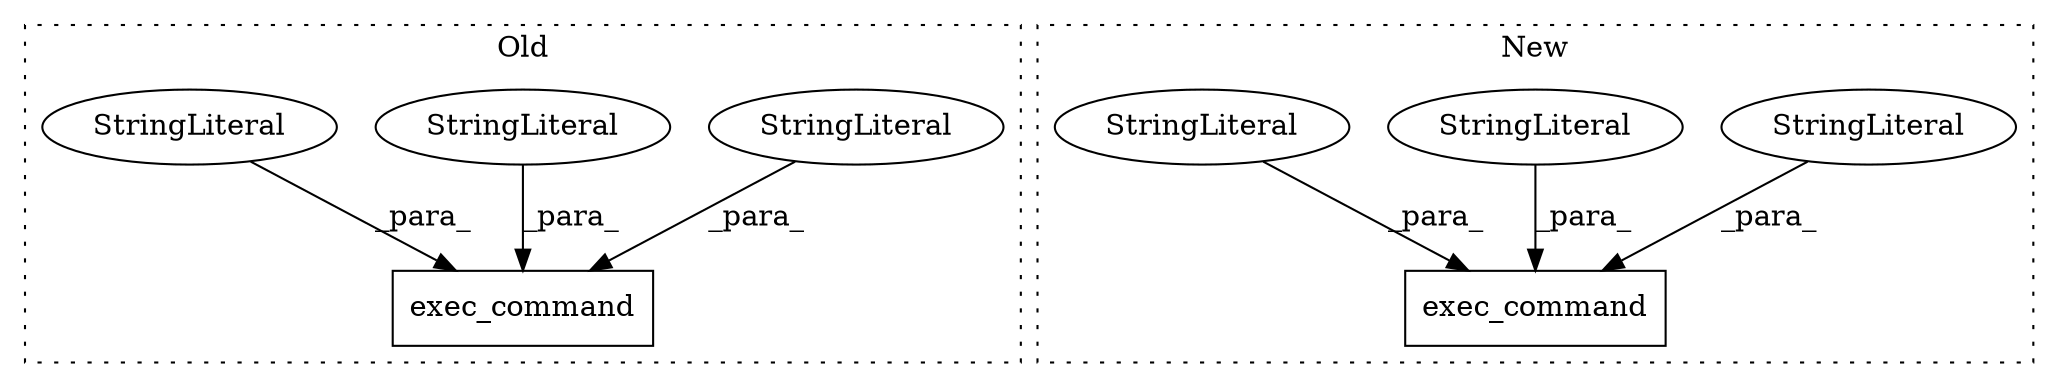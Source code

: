 digraph G {
subgraph cluster0 {
1 [label="exec_command" a="32" s="815,866" l="13,1" shape="box"];
4 [label="StringLiteral" a="45" s="856" l="6" shape="ellipse"];
6 [label="StringLiteral" a="45" s="834" l="11" shape="ellipse"];
8 [label="StringLiteral" a="45" s="828" l="5" shape="ellipse"];
label = "Old";
style="dotted";
}
subgraph cluster1 {
2 [label="exec_command" a="32" s="913,965" l="13,1" shape="box"];
3 [label="StringLiteral" a="45" s="932" l="10" shape="ellipse"];
5 [label="StringLiteral" a="45" s="926" l="5" shape="ellipse"];
7 [label="StringLiteral" a="45" s="952" l="9" shape="ellipse"];
label = "New";
style="dotted";
}
3 -> 2 [label="_para_"];
4 -> 1 [label="_para_"];
5 -> 2 [label="_para_"];
6 -> 1 [label="_para_"];
7 -> 2 [label="_para_"];
8 -> 1 [label="_para_"];
}